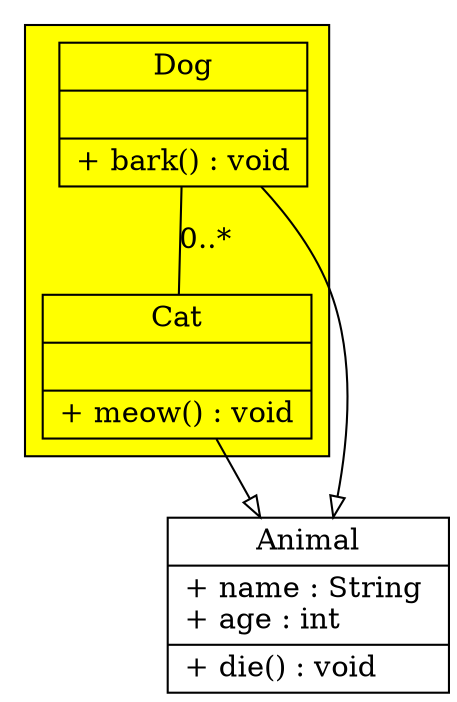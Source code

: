 digraph {
  fontname = "Courier New";
  fontsize = 10;

  node [shape="record"];

  Animal [label="{Animal |+ name : String \l+ age : int \l| + die() : void\l}"];

  subgraph clusterAnimalTmp {
    bgcolor="yellow"
    Dog [label="{Dog | |+ bark() : void}"]
    Cat [label="{Cat | |+ meow() : void}"];
  }

  edge [arrowhead="empty"];

  Dog -> Animal
  Cat -> Animal
  Dog -> Cat [arrowhead="none", label="0..*"]
}

